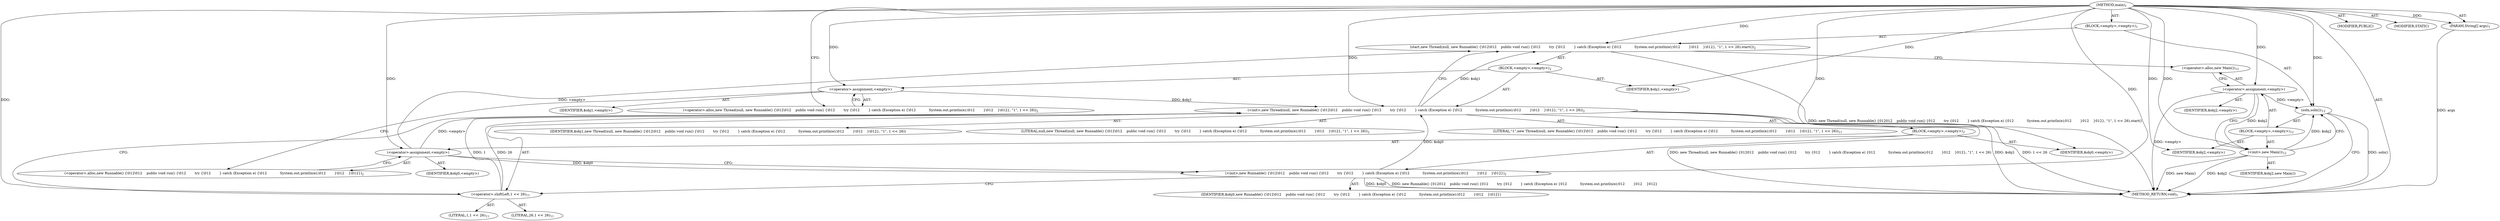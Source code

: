 digraph "main" {  
"17" [label = <(METHOD,main)<SUB>1</SUB>> ]
"18" [label = <(PARAM,String[] args)<SUB>1</SUB>> ]
"19" [label = <(BLOCK,&lt;empty&gt;,&lt;empty&gt;)<SUB>1</SUB>> ]
"20" [label = <(start,new Thread(null, new Runnable() {\012\012    public void run() {\012        try {\012        } catch (Exception e) {\012            System.out.println(e);\012        }\012    }\012}, &quot;1&quot;, 1 &lt;&lt; 26).start())<SUB>2</SUB>> ]
"21" [label = <(BLOCK,&lt;empty&gt;,&lt;empty&gt;)<SUB>2</SUB>> ]
"22" [label = <(&lt;operator&gt;.assignment,&lt;empty&gt;)> ]
"23" [label = <(IDENTIFIER,$obj1,&lt;empty&gt;)> ]
"24" [label = <(&lt;operator&gt;.alloc,new Thread(null, new Runnable() {\012\012    public void run() {\012        try {\012        } catch (Exception e) {\012            System.out.println(e);\012        }\012    }\012}, &quot;1&quot;, 1 &lt;&lt; 26))<SUB>2</SUB>> ]
"25" [label = <(&lt;init&gt;,new Thread(null, new Runnable() {\012\012    public void run() {\012        try {\012        } catch (Exception e) {\012            System.out.println(e);\012        }\012    }\012}, &quot;1&quot;, 1 &lt;&lt; 26))<SUB>2</SUB>> ]
"26" [label = <(IDENTIFIER,$obj1,new Thread(null, new Runnable() {\012\012    public void run() {\012        try {\012        } catch (Exception e) {\012            System.out.println(e);\012        }\012    }\012}, &quot;1&quot;, 1 &lt;&lt; 26))> ]
"27" [label = <(LITERAL,null,new Thread(null, new Runnable() {\012\012    public void run() {\012        try {\012        } catch (Exception e) {\012            System.out.println(e);\012        }\012    }\012}, &quot;1&quot;, 1 &lt;&lt; 26))<SUB>2</SUB>> ]
"28" [label = <(BLOCK,&lt;empty&gt;,&lt;empty&gt;)<SUB>2</SUB>> ]
"29" [label = <(&lt;operator&gt;.assignment,&lt;empty&gt;)> ]
"30" [label = <(IDENTIFIER,$obj0,&lt;empty&gt;)> ]
"31" [label = <(&lt;operator&gt;.alloc,new Runnable() {\012\012    public void run() {\012        try {\012        } catch (Exception e) {\012            System.out.println(e);\012        }\012    }\012})<SUB>2</SUB>> ]
"32" [label = <(&lt;init&gt;,new Runnable() {\012\012    public void run() {\012        try {\012        } catch (Exception e) {\012            System.out.println(e);\012        }\012    }\012})<SUB>2</SUB>> ]
"33" [label = <(IDENTIFIER,$obj0,new Runnable() {\012\012    public void run() {\012        try {\012        } catch (Exception e) {\012            System.out.println(e);\012        }\012    }\012})> ]
"34" [label = <(IDENTIFIER,$obj0,&lt;empty&gt;)> ]
"35" [label = <(LITERAL,&quot;1&quot;,new Thread(null, new Runnable() {\012\012    public void run() {\012        try {\012        } catch (Exception e) {\012            System.out.println(e);\012        }\012    }\012}, &quot;1&quot;, 1 &lt;&lt; 26))<SUB>11</SUB>> ]
"36" [label = <(&lt;operator&gt;.shiftLeft,1 &lt;&lt; 26)<SUB>11</SUB>> ]
"37" [label = <(LITERAL,1,1 &lt;&lt; 26)<SUB>11</SUB>> ]
"38" [label = <(LITERAL,26,1 &lt;&lt; 26)<SUB>11</SUB>> ]
"39" [label = <(IDENTIFIER,$obj1,&lt;empty&gt;)> ]
"40" [label = <(soln,soln())<SUB>12</SUB>> ]
"41" [label = <(BLOCK,&lt;empty&gt;,&lt;empty&gt;)<SUB>12</SUB>> ]
"42" [label = <(&lt;operator&gt;.assignment,&lt;empty&gt;)> ]
"43" [label = <(IDENTIFIER,$obj2,&lt;empty&gt;)> ]
"44" [label = <(&lt;operator&gt;.alloc,new Main())<SUB>12</SUB>> ]
"45" [label = <(&lt;init&gt;,new Main())<SUB>12</SUB>> ]
"46" [label = <(IDENTIFIER,$obj2,new Main())> ]
"47" [label = <(IDENTIFIER,$obj2,&lt;empty&gt;)> ]
"48" [label = <(MODIFIER,PUBLIC)> ]
"49" [label = <(MODIFIER,STATIC)> ]
"50" [label = <(METHOD_RETURN,void)<SUB>1</SUB>> ]
  "17" -> "18"  [ label = "AST: "] 
  "17" -> "19"  [ label = "AST: "] 
  "17" -> "48"  [ label = "AST: "] 
  "17" -> "49"  [ label = "AST: "] 
  "17" -> "50"  [ label = "AST: "] 
  "19" -> "20"  [ label = "AST: "] 
  "19" -> "40"  [ label = "AST: "] 
  "20" -> "21"  [ label = "AST: "] 
  "21" -> "22"  [ label = "AST: "] 
  "21" -> "25"  [ label = "AST: "] 
  "21" -> "39"  [ label = "AST: "] 
  "22" -> "23"  [ label = "AST: "] 
  "22" -> "24"  [ label = "AST: "] 
  "25" -> "26"  [ label = "AST: "] 
  "25" -> "27"  [ label = "AST: "] 
  "25" -> "28"  [ label = "AST: "] 
  "25" -> "35"  [ label = "AST: "] 
  "25" -> "36"  [ label = "AST: "] 
  "28" -> "29"  [ label = "AST: "] 
  "28" -> "32"  [ label = "AST: "] 
  "28" -> "34"  [ label = "AST: "] 
  "29" -> "30"  [ label = "AST: "] 
  "29" -> "31"  [ label = "AST: "] 
  "32" -> "33"  [ label = "AST: "] 
  "36" -> "37"  [ label = "AST: "] 
  "36" -> "38"  [ label = "AST: "] 
  "40" -> "41"  [ label = "AST: "] 
  "41" -> "42"  [ label = "AST: "] 
  "41" -> "45"  [ label = "AST: "] 
  "41" -> "47"  [ label = "AST: "] 
  "42" -> "43"  [ label = "AST: "] 
  "42" -> "44"  [ label = "AST: "] 
  "45" -> "46"  [ label = "AST: "] 
  "20" -> "44"  [ label = "CFG: "] 
  "40" -> "50"  [ label = "CFG: "] 
  "22" -> "31"  [ label = "CFG: "] 
  "25" -> "20"  [ label = "CFG: "] 
  "42" -> "45"  [ label = "CFG: "] 
  "45" -> "40"  [ label = "CFG: "] 
  "24" -> "22"  [ label = "CFG: "] 
  "36" -> "25"  [ label = "CFG: "] 
  "44" -> "42"  [ label = "CFG: "] 
  "29" -> "32"  [ label = "CFG: "] 
  "32" -> "36"  [ label = "CFG: "] 
  "31" -> "29"  [ label = "CFG: "] 
  "17" -> "24"  [ label = "CFG: "] 
  "18" -> "50"  [ label = "DDG: args"] 
  "25" -> "50"  [ label = "DDG: $obj1"] 
  "32" -> "50"  [ label = "DDG: $obj0"] 
  "32" -> "50"  [ label = "DDG: new Runnable() {\012\012    public void run() {\012        try {\012        } catch (Exception e) {\012            System.out.println(e);\012        }\012    }\012}"] 
  "25" -> "50"  [ label = "DDG: 1 &lt;&lt; 26"] 
  "25" -> "50"  [ label = "DDG: new Thread(null, new Runnable() {\012\012    public void run() {\012        try {\012        } catch (Exception e) {\012            System.out.println(e);\012        }\012    }\012}, &quot;1&quot;, 1 &lt;&lt; 26)"] 
  "20" -> "50"  [ label = "DDG: new Thread(null, new Runnable() {\012\012    public void run() {\012        try {\012        } catch (Exception e) {\012            System.out.println(e);\012        }\012    }\012}, &quot;1&quot;, 1 &lt;&lt; 26).start()"] 
  "42" -> "50"  [ label = "DDG: &lt;empty&gt;"] 
  "45" -> "50"  [ label = "DDG: $obj2"] 
  "45" -> "50"  [ label = "DDG: new Main()"] 
  "40" -> "50"  [ label = "DDG: soln()"] 
  "17" -> "18"  [ label = "DDG: "] 
  "29" -> "20"  [ label = "DDG: &lt;empty&gt;"] 
  "25" -> "20"  [ label = "DDG: $obj1"] 
  "17" -> "20"  [ label = "DDG: "] 
  "42" -> "40"  [ label = "DDG: &lt;empty&gt;"] 
  "45" -> "40"  [ label = "DDG: $obj2"] 
  "17" -> "40"  [ label = "DDG: "] 
  "17" -> "22"  [ label = "DDG: "] 
  "17" -> "39"  [ label = "DDG: "] 
  "17" -> "42"  [ label = "DDG: "] 
  "17" -> "47"  [ label = "DDG: "] 
  "22" -> "25"  [ label = "DDG: $obj1"] 
  "17" -> "25"  [ label = "DDG: "] 
  "29" -> "25"  [ label = "DDG: &lt;empty&gt;"] 
  "32" -> "25"  [ label = "DDG: $obj0"] 
  "36" -> "25"  [ label = "DDG: 1"] 
  "36" -> "25"  [ label = "DDG: 26"] 
  "42" -> "45"  [ label = "DDG: $obj2"] 
  "17" -> "45"  [ label = "DDG: "] 
  "17" -> "29"  [ label = "DDG: "] 
  "17" -> "34"  [ label = "DDG: "] 
  "17" -> "36"  [ label = "DDG: "] 
  "29" -> "32"  [ label = "DDG: $obj0"] 
  "17" -> "32"  [ label = "DDG: "] 
}
